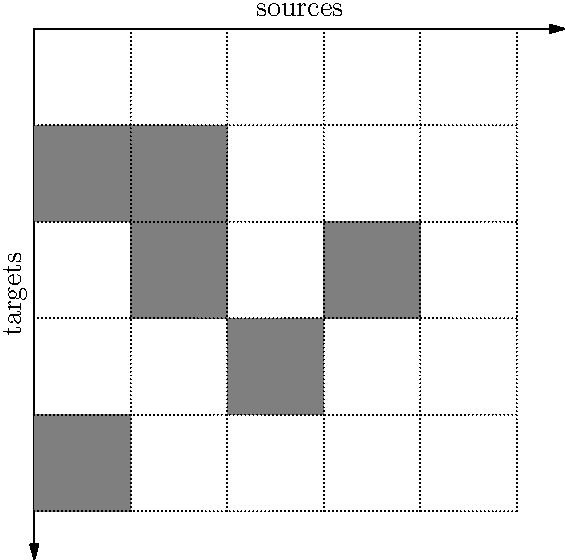 //usepackage("amsfonts");
int n = 5;

real bs = 0.05;
real y0 = 0.375 + 5 * bs;
real x1 = 0.1;
real alen = (5 + 0.5) * bs;

real dtxt = 0.01;

size(280 * (1.0 + x1),280);
//filldraw(box((0,0),(0.5,0.5)),lightgray,black);
draw((0,y0)..(0,y0 - alen), black, Arrow);
draw((0,y0)..(alen,y0), black, Arrow);
label("sources", p=fontsize(14pt), (0.5 * alen, y0 + dtxt));
label(rotate(90)*"targets", p=fontsize(14pt), (- dtxt, y0 - 0.5 * alen));
//label("$\mathbb{N}_X$", (0.25,-0.05));
//label("$\mathbb{N}_Y$", (-0.06,0.25));
real d = 0.02;
//draw((0.35,0.63-d)..(0.35,0.4+d));
//draw((0.36+d,0.65)..(0.6-d,0.65));

pair[] m = {(0,1), (1,1), (1,2), (3,2), (2,3), (0,4)};

for (pair p : m)
  {
    real i=p.x;
    real j=p.y;
    fill(box((bs * i,y0 - bs * j),(bs * (i + 1), y0 - bs * (j + 1))), gray);
  }

for (int i = 0; i < n; ++i)
  {
    draw((0,y0 - bs * (i + 1))..(bs * n, y0 - bs * (i + 1)), p=dotted);
    draw((bs * (i + 1), y0)..(bs * (i + 1), y0 - bs * n), p=dotted);
  }
